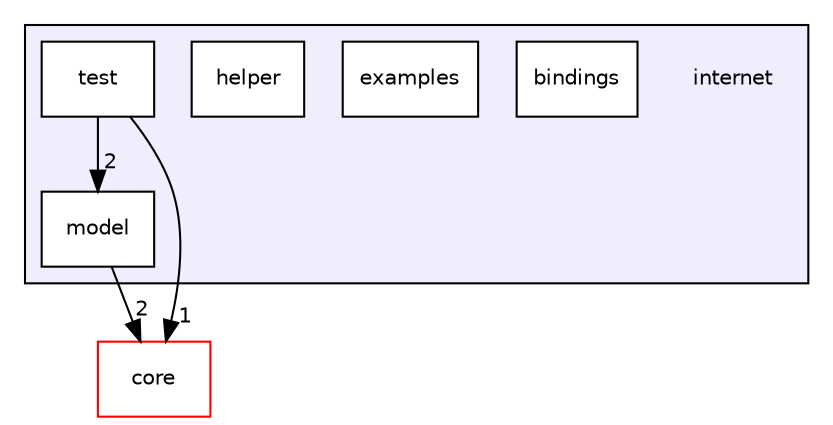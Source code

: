 digraph "internet" {
  compound=true
  node [ fontsize="10", fontname="Helvetica"];
  edge [ labelfontsize="10", labelfontname="Helvetica"];
  subgraph clusterdir_6cd0c44dd50f096d9539f3b15c435342 {
    graph [ bgcolor="#eeeeff", pencolor="black", label="" URL="dir_6cd0c44dd50f096d9539f3b15c435342.html"];
    dir_6cd0c44dd50f096d9539f3b15c435342 [shape=plaintext label="internet"];
    dir_622e5080dc484d3395c3b7c9fa26b921 [shape=box label="bindings" color="black" fillcolor="white" style="filled" URL="dir_622e5080dc484d3395c3b7c9fa26b921.html"];
    dir_d980a15526c771a84fb9f29d7c7e1bfc [shape=box label="examples" color="black" fillcolor="white" style="filled" URL="dir_d980a15526c771a84fb9f29d7c7e1bfc.html"];
    dir_32ad60e34f65b671fb9932ac8f9d115a [shape=box label="helper" color="black" fillcolor="white" style="filled" URL="dir_32ad60e34f65b671fb9932ac8f9d115a.html"];
    dir_a7188efe3a10267ab0831a78ebfffe7b [shape=box label="model" color="black" fillcolor="white" style="filled" URL="dir_a7188efe3a10267ab0831a78ebfffe7b.html"];
    dir_d39fb8b342165a31be60b06d4038b1cd [shape=box label="test" color="black" fillcolor="white" style="filled" URL="dir_d39fb8b342165a31be60b06d4038b1cd.html"];
  }
  dir_4270bfced15e0e73154b13468c7c9ad9 [shape=box label="core" fillcolor="white" style="filled" color="red" URL="dir_4270bfced15e0e73154b13468c7c9ad9.html"];
  dir_d39fb8b342165a31be60b06d4038b1cd->dir_4270bfced15e0e73154b13468c7c9ad9 [headlabel="1", labeldistance=1.5 headhref="dir_000110_000014.html"];
  dir_d39fb8b342165a31be60b06d4038b1cd->dir_a7188efe3a10267ab0831a78ebfffe7b [headlabel="2", labeldistance=1.5 headhref="dir_000110_000184.html"];
  dir_a7188efe3a10267ab0831a78ebfffe7b->dir_4270bfced15e0e73154b13468c7c9ad9 [headlabel="2", labeldistance=1.5 headhref="dir_000184_000014.html"];
}

